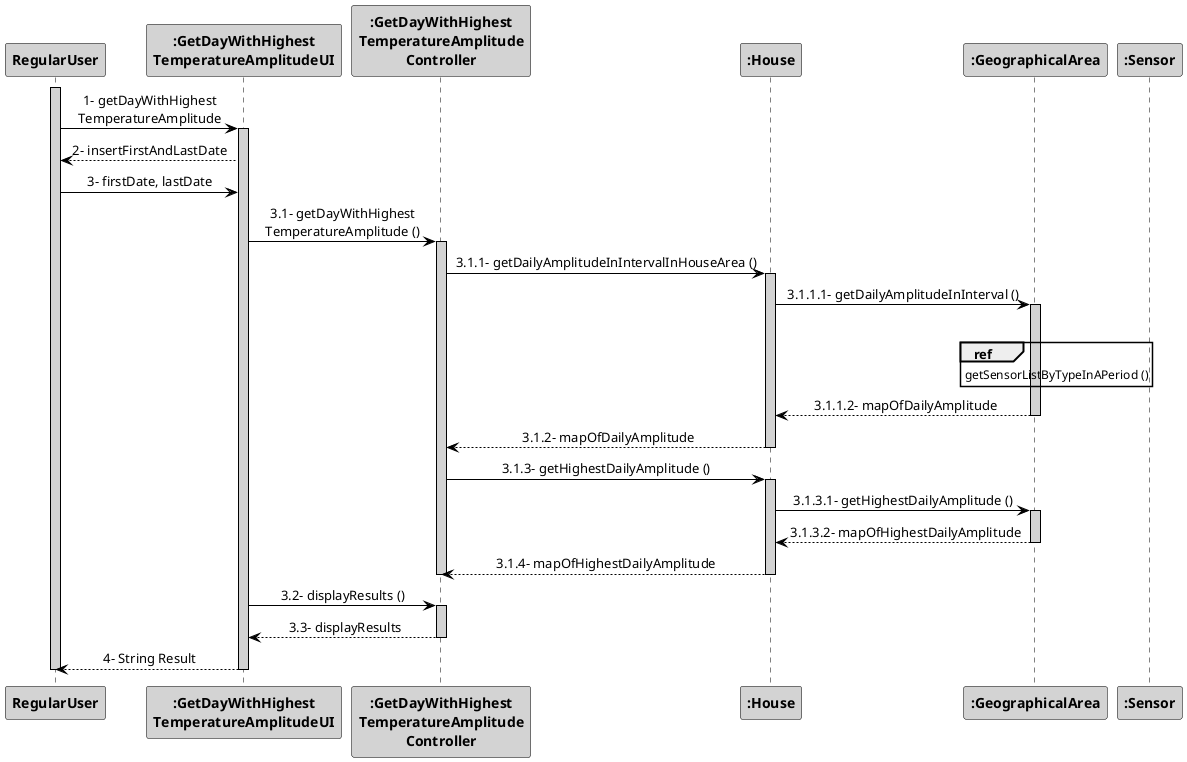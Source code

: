 @startuml
skinparam sequenceMessageAlign center
skinparam sequence {
	ArrowColor Black
	ActorBorderColor DarkBlue
	LifeLineBorderColor black
	LifeLineBackgroundColor LightGrey

	ParticipantBorderColor Black
	ParticipantBackgroundColor LightGrey
	ParticipantFontStyle Bold

	ActorBackgroundColor DimGrey
	ActorFontColor DeepSkyBlue
	ActorFontStyle Bold
	ActorFontSize 17
	ActorFontName Aapex
}
activate RegularUser
actor RegularUser
RegularUser -> ":GetDayWithHighest\nTemperatureAmplitudeUI": 1- getDayWithHighest\nTemperatureAmplitude
activate ":GetDayWithHighest\nTemperatureAmplitudeUI"
":GetDayWithHighest\nTemperatureAmplitudeUI" --> RegularUser: 2- insertFirstAndLastDate
RegularUser -> ":GetDayWithHighest\nTemperatureAmplitudeUI": 3- firstDate, lastDate
":GetDayWithHighest\nTemperatureAmplitudeUI" -> ":GetDayWithHighest\nTemperatureAmplitude\nController": 3.1- getDayWithHighest\nTemperatureAmplitude ()
activate ":GetDayWithHighest\nTemperatureAmplitude\nController"
":GetDayWithHighest\nTemperatureAmplitude\nController"-> ":House": 3.1.1- getDailyAmplitudeInIntervalInHouseArea ()
activate ":House"
":House" -> ":GeographicalArea": 3.1.1.1- getDailyAmplitudeInInterval ()
activate ":GeographicalArea"
ref over ":GeographicalArea"
getSensorListByTypeInAPeriod ()
end
deactivate ":Sensor"
":House" <-- ":GeographicalArea": 3.1.1.2- mapOfDailyAmplitude
deactivate ":GeographicalArea"
":GetDayWithHighest\nTemperatureAmplitude\nController"<-- ":House": 3.1.2- mapOfDailyAmplitude
deactivate ":House"
":GetDayWithHighest\nTemperatureAmplitude\nController" -> ":House": 3.1.3- getHighestDailyAmplitude ()
activate ":House"
":House" -> ":GeographicalArea": 3.1.3.1- getHighestDailyAmplitude ()
activate ":GeographicalArea"
":House" <-- ":GeographicalArea": 3.1.3.2- mapOfHighestDailyAmplitude
deactivate ":GeographicalArea"
":GetDayWithHighest\nTemperatureAmplitude\nController" <-- ":House": 3.1.4- mapOfHighestDailyAmplitude
deactivate ":House"
deactivate ":GetDayWithHighest\nTemperatureAmplitude\nController"
":GetDayWithHighest\nTemperatureAmplitudeUI" -> ":GetDayWithHighest\nTemperatureAmplitude\nController": 3.2- displayResults ()
activate ":GetDayWithHighest\nTemperatureAmplitude\nController"
":GetDayWithHighest\nTemperatureAmplitudeUI" <-- ":GetDayWithHighest\nTemperatureAmplitude\nController": 3.3- displayResults
deactivate ":GetDayWithHighest\nTemperatureAmplitude\nController"

RegularUser <-- ":GetDayWithHighest\nTemperatureAmplitudeUI": 4- String Result
deactivate ":GetDayWithHighest\nTemperatureAmplitudeUI"
deactivate RegularUser
@enduml